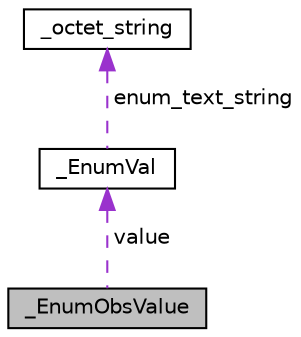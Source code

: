 digraph "_EnumObsValue"
{
  edge [fontname="Helvetica",fontsize="10",labelfontname="Helvetica",labelfontsize="10"];
  node [fontname="Helvetica",fontsize="10",shape=record];
  Node1 [label="_EnumObsValue",height=0.2,width=0.4,color="black", fillcolor="grey75", style="filled", fontcolor="black"];
  Node2 -> Node1 [dir="back",color="darkorchid3",fontsize="10",style="dashed",label=" value" ,fontname="Helvetica"];
  Node2 [label="_EnumVal",height=0.2,width=0.4,color="black", fillcolor="white", style="filled",URL="$struct___enum_val.html"];
  Node3 -> Node2 [dir="back",color="darkorchid3",fontsize="10",style="dashed",label=" enum_text_string" ,fontname="Helvetica"];
  Node3 [label="_octet_string",height=0.2,width=0.4,color="black", fillcolor="white", style="filled",URL="$struct__octet__string.html"];
}
